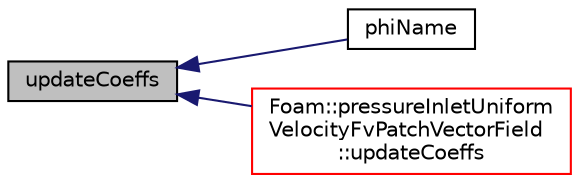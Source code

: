 digraph "updateCoeffs"
{
  bgcolor="transparent";
  edge [fontname="Helvetica",fontsize="10",labelfontname="Helvetica",labelfontsize="10"];
  node [fontname="Helvetica",fontsize="10",shape=record];
  rankdir="LR";
  Node152 [label="updateCoeffs",height=0.2,width=0.4,color="black", fillcolor="grey75", style="filled", fontcolor="black"];
  Node152 -> Node153 [dir="back",color="midnightblue",fontsize="10",style="solid",fontname="Helvetica"];
  Node153 [label="phiName",height=0.2,width=0.4,color="black",URL="$a23041.html#af3611c0522ed39b97ba8dac66df12e73",tooltip="Return reference to the name of phi to allow adjustment. "];
  Node152 -> Node154 [dir="back",color="midnightblue",fontsize="10",style="solid",fontname="Helvetica"];
  Node154 [label="Foam::pressureInletUniform\lVelocityFvPatchVectorField\l::updateCoeffs",height=0.2,width=0.4,color="red",URL="$a23037.html#a7e24eafac629d3733181cd942d4c902f",tooltip="Update the coefficients associated with the patch field. "];
}
